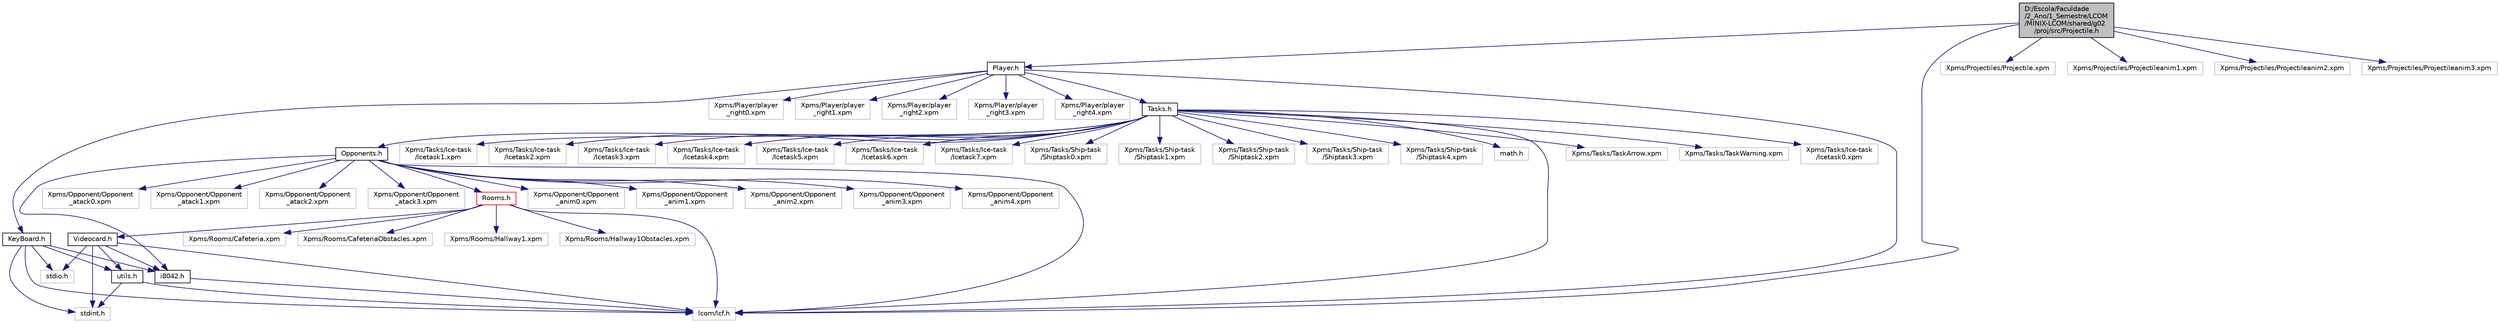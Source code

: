 digraph "D:/Escola/Faculdade/2_Ano/1_Semestre/LCOM/MINIX-LCOM/shared/g02/proj/src/Projectile.h"
{
 // LATEX_PDF_SIZE
  edge [fontname="Helvetica",fontsize="10",labelfontname="Helvetica",labelfontsize="10"];
  node [fontname="Helvetica",fontsize="10",shape=record];
  Node1 [label="D:/Escola/Faculdade\l/2_Ano/1_Semestre/LCOM\l/MINIX-LCOM/shared/g02\l/proj/src/Projectile.h",height=0.2,width=0.4,color="black", fillcolor="grey75", style="filled", fontcolor="black",tooltip=" "];
  Node1 -> Node2 [color="midnightblue",fontsize="10",style="solid",fontname="Helvetica"];
  Node2 [label="lcom/lcf.h",height=0.2,width=0.4,color="grey75", fillcolor="white", style="filled",tooltip=" "];
  Node1 -> Node3 [color="midnightblue",fontsize="10",style="solid",fontname="Helvetica"];
  Node3 [label="Player.h",height=0.2,width=0.4,color="black", fillcolor="white", style="filled",URL="$_player_8h.html",tooltip=" "];
  Node3 -> Node2 [color="midnightblue",fontsize="10",style="solid",fontname="Helvetica"];
  Node3 -> Node4 [color="midnightblue",fontsize="10",style="solid",fontname="Helvetica"];
  Node4 [label="KeyBoard.h",height=0.2,width=0.4,color="black", fillcolor="white", style="filled",URL="$_key_board_8h.html",tooltip=" "];
  Node4 -> Node2 [color="midnightblue",fontsize="10",style="solid",fontname="Helvetica"];
  Node4 -> Node5 [color="midnightblue",fontsize="10",style="solid",fontname="Helvetica"];
  Node5 [label="stdint.h",height=0.2,width=0.4,color="grey75", fillcolor="white", style="filled",tooltip=" "];
  Node4 -> Node6 [color="midnightblue",fontsize="10",style="solid",fontname="Helvetica"];
  Node6 [label="stdio.h",height=0.2,width=0.4,color="grey75", fillcolor="white", style="filled",tooltip=" "];
  Node4 -> Node7 [color="midnightblue",fontsize="10",style="solid",fontname="Helvetica"];
  Node7 [label="i8042.h",height=0.2,width=0.4,color="black", fillcolor="white", style="filled",URL="$i8042_8h.html",tooltip=" "];
  Node7 -> Node2 [color="midnightblue",fontsize="10",style="solid",fontname="Helvetica"];
  Node4 -> Node8 [color="midnightblue",fontsize="10",style="solid",fontname="Helvetica"];
  Node8 [label="utils.h",height=0.2,width=0.4,color="black", fillcolor="white", style="filled",URL="$utils_8h.html",tooltip=" "];
  Node8 -> Node2 [color="midnightblue",fontsize="10",style="solid",fontname="Helvetica"];
  Node8 -> Node5 [color="midnightblue",fontsize="10",style="solid",fontname="Helvetica"];
  Node3 -> Node9 [color="midnightblue",fontsize="10",style="solid",fontname="Helvetica"];
  Node9 [label="Tasks.h",height=0.2,width=0.4,color="black", fillcolor="white", style="filled",URL="$_tasks_8h.html",tooltip=" "];
  Node9 -> Node2 [color="midnightblue",fontsize="10",style="solid",fontname="Helvetica"];
  Node9 -> Node10 [color="midnightblue",fontsize="10",style="solid",fontname="Helvetica"];
  Node10 [label="math.h",height=0.2,width=0.4,color="grey75", fillcolor="white", style="filled",tooltip=" "];
  Node9 -> Node11 [color="midnightblue",fontsize="10",style="solid",fontname="Helvetica"];
  Node11 [label="Opponents.h",height=0.2,width=0.4,color="black", fillcolor="white", style="filled",URL="$_opponents_8h.html",tooltip=" "];
  Node11 -> Node2 [color="midnightblue",fontsize="10",style="solid",fontname="Helvetica"];
  Node11 -> Node7 [color="midnightblue",fontsize="10",style="solid",fontname="Helvetica"];
  Node11 -> Node12 [color="midnightblue",fontsize="10",style="solid",fontname="Helvetica"];
  Node12 [label="Rooms.h",height=0.2,width=0.4,color="red", fillcolor="white", style="filled",URL="$_rooms_8h.html",tooltip=" "];
  Node12 -> Node2 [color="midnightblue",fontsize="10",style="solid",fontname="Helvetica"];
  Node12 -> Node13 [color="midnightblue",fontsize="10",style="solid",fontname="Helvetica"];
  Node13 [label="Videocard.h",height=0.2,width=0.4,color="black", fillcolor="white", style="filled",URL="$_videocard_8h.html",tooltip=" "];
  Node13 -> Node2 [color="midnightblue",fontsize="10",style="solid",fontname="Helvetica"];
  Node13 -> Node5 [color="midnightblue",fontsize="10",style="solid",fontname="Helvetica"];
  Node13 -> Node6 [color="midnightblue",fontsize="10",style="solid",fontname="Helvetica"];
  Node13 -> Node7 [color="midnightblue",fontsize="10",style="solid",fontname="Helvetica"];
  Node13 -> Node8 [color="midnightblue",fontsize="10",style="solid",fontname="Helvetica"];
  Node12 -> Node14 [color="midnightblue",fontsize="10",style="solid",fontname="Helvetica"];
  Node14 [label="Xpms/Rooms/Cafeteria.xpm",height=0.2,width=0.4,color="grey75", fillcolor="white", style="filled",tooltip=" "];
  Node12 -> Node15 [color="midnightblue",fontsize="10",style="solid",fontname="Helvetica"];
  Node15 [label="Xpms/Rooms/CafeteriaObstacles.xpm",height=0.2,width=0.4,color="grey75", fillcolor="white", style="filled",tooltip=" "];
  Node12 -> Node16 [color="midnightblue",fontsize="10",style="solid",fontname="Helvetica"];
  Node16 [label="Xpms/Rooms/Hallway1.xpm",height=0.2,width=0.4,color="grey75", fillcolor="white", style="filled",tooltip=" "];
  Node12 -> Node17 [color="midnightblue",fontsize="10",style="solid",fontname="Helvetica"];
  Node17 [label="Xpms/Rooms/Hallway1Obstacles.xpm",height=0.2,width=0.4,color="grey75", fillcolor="white", style="filled",tooltip=" "];
  Node11 -> Node40 [color="midnightblue",fontsize="10",style="solid",fontname="Helvetica"];
  Node40 [label="Xpms/Opponent/Opponent\l_anim0.xpm",height=0.2,width=0.4,color="grey75", fillcolor="white", style="filled",tooltip=" "];
  Node11 -> Node41 [color="midnightblue",fontsize="10",style="solid",fontname="Helvetica"];
  Node41 [label="Xpms/Opponent/Opponent\l_anim1.xpm",height=0.2,width=0.4,color="grey75", fillcolor="white", style="filled",tooltip=" "];
  Node11 -> Node42 [color="midnightblue",fontsize="10",style="solid",fontname="Helvetica"];
  Node42 [label="Xpms/Opponent/Opponent\l_anim2.xpm",height=0.2,width=0.4,color="grey75", fillcolor="white", style="filled",tooltip=" "];
  Node11 -> Node43 [color="midnightblue",fontsize="10",style="solid",fontname="Helvetica"];
  Node43 [label="Xpms/Opponent/Opponent\l_anim3.xpm",height=0.2,width=0.4,color="grey75", fillcolor="white", style="filled",tooltip=" "];
  Node11 -> Node44 [color="midnightblue",fontsize="10",style="solid",fontname="Helvetica"];
  Node44 [label="Xpms/Opponent/Opponent\l_anim4.xpm",height=0.2,width=0.4,color="grey75", fillcolor="white", style="filled",tooltip=" "];
  Node11 -> Node45 [color="midnightblue",fontsize="10",style="solid",fontname="Helvetica"];
  Node45 [label="Xpms/Opponent/Opponent\l_atack0.xpm",height=0.2,width=0.4,color="grey75", fillcolor="white", style="filled",tooltip=" "];
  Node11 -> Node46 [color="midnightblue",fontsize="10",style="solid",fontname="Helvetica"];
  Node46 [label="Xpms/Opponent/Opponent\l_atack1.xpm",height=0.2,width=0.4,color="grey75", fillcolor="white", style="filled",tooltip=" "];
  Node11 -> Node47 [color="midnightblue",fontsize="10",style="solid",fontname="Helvetica"];
  Node47 [label="Xpms/Opponent/Opponent\l_atack2.xpm",height=0.2,width=0.4,color="grey75", fillcolor="white", style="filled",tooltip=" "];
  Node11 -> Node48 [color="midnightblue",fontsize="10",style="solid",fontname="Helvetica"];
  Node48 [label="Xpms/Opponent/Opponent\l_atack3.xpm",height=0.2,width=0.4,color="grey75", fillcolor="white", style="filled",tooltip=" "];
  Node9 -> Node49 [color="midnightblue",fontsize="10",style="solid",fontname="Helvetica"];
  Node49 [label="Xpms/Tasks/TaskArrow.xpm",height=0.2,width=0.4,color="grey75", fillcolor="white", style="filled",tooltip=" "];
  Node9 -> Node50 [color="midnightblue",fontsize="10",style="solid",fontname="Helvetica"];
  Node50 [label="Xpms/Tasks/TaskWarning.xpm",height=0.2,width=0.4,color="grey75", fillcolor="white", style="filled",tooltip=" "];
  Node9 -> Node51 [color="midnightblue",fontsize="10",style="solid",fontname="Helvetica"];
  Node51 [label="Xpms/Tasks/Ice-task\l/Icetask0.xpm",height=0.2,width=0.4,color="grey75", fillcolor="white", style="filled",tooltip=" "];
  Node9 -> Node52 [color="midnightblue",fontsize="10",style="solid",fontname="Helvetica"];
  Node52 [label="Xpms/Tasks/Ice-task\l/Icetask1.xpm",height=0.2,width=0.4,color="grey75", fillcolor="white", style="filled",tooltip=" "];
  Node9 -> Node53 [color="midnightblue",fontsize="10",style="solid",fontname="Helvetica"];
  Node53 [label="Xpms/Tasks/Ice-task\l/Icetask2.xpm",height=0.2,width=0.4,color="grey75", fillcolor="white", style="filled",tooltip=" "];
  Node9 -> Node54 [color="midnightblue",fontsize="10",style="solid",fontname="Helvetica"];
  Node54 [label="Xpms/Tasks/Ice-task\l/Icetask3.xpm",height=0.2,width=0.4,color="grey75", fillcolor="white", style="filled",tooltip=" "];
  Node9 -> Node55 [color="midnightblue",fontsize="10",style="solid",fontname="Helvetica"];
  Node55 [label="Xpms/Tasks/Ice-task\l/Icetask4.xpm",height=0.2,width=0.4,color="grey75", fillcolor="white", style="filled",tooltip=" "];
  Node9 -> Node56 [color="midnightblue",fontsize="10",style="solid",fontname="Helvetica"];
  Node56 [label="Xpms/Tasks/Ice-task\l/Icetask5.xpm",height=0.2,width=0.4,color="grey75", fillcolor="white", style="filled",tooltip=" "];
  Node9 -> Node57 [color="midnightblue",fontsize="10",style="solid",fontname="Helvetica"];
  Node57 [label="Xpms/Tasks/Ice-task\l/Icetask6.xpm",height=0.2,width=0.4,color="grey75", fillcolor="white", style="filled",tooltip=" "];
  Node9 -> Node58 [color="midnightblue",fontsize="10",style="solid",fontname="Helvetica"];
  Node58 [label="Xpms/Tasks/Ice-task\l/Icetask7.xpm",height=0.2,width=0.4,color="grey75", fillcolor="white", style="filled",tooltip=" "];
  Node9 -> Node59 [color="midnightblue",fontsize="10",style="solid",fontname="Helvetica"];
  Node59 [label="Xpms/Tasks/Ship-task\l/Shiptask0.xpm",height=0.2,width=0.4,color="grey75", fillcolor="white", style="filled",tooltip=" "];
  Node9 -> Node60 [color="midnightblue",fontsize="10",style="solid",fontname="Helvetica"];
  Node60 [label="Xpms/Tasks/Ship-task\l/Shiptask1.xpm",height=0.2,width=0.4,color="grey75", fillcolor="white", style="filled",tooltip=" "];
  Node9 -> Node61 [color="midnightblue",fontsize="10",style="solid",fontname="Helvetica"];
  Node61 [label="Xpms/Tasks/Ship-task\l/Shiptask2.xpm",height=0.2,width=0.4,color="grey75", fillcolor="white", style="filled",tooltip=" "];
  Node9 -> Node62 [color="midnightblue",fontsize="10",style="solid",fontname="Helvetica"];
  Node62 [label="Xpms/Tasks/Ship-task\l/Shiptask3.xpm",height=0.2,width=0.4,color="grey75", fillcolor="white", style="filled",tooltip=" "];
  Node9 -> Node63 [color="midnightblue",fontsize="10",style="solid",fontname="Helvetica"];
  Node63 [label="Xpms/Tasks/Ship-task\l/Shiptask4.xpm",height=0.2,width=0.4,color="grey75", fillcolor="white", style="filled",tooltip=" "];
  Node3 -> Node64 [color="midnightblue",fontsize="10",style="solid",fontname="Helvetica"];
  Node64 [label="Xpms/Player/player\l_right0.xpm",height=0.2,width=0.4,color="grey75", fillcolor="white", style="filled",tooltip=" "];
  Node3 -> Node65 [color="midnightblue",fontsize="10",style="solid",fontname="Helvetica"];
  Node65 [label="Xpms/Player/player\l_right1.xpm",height=0.2,width=0.4,color="grey75", fillcolor="white", style="filled",tooltip=" "];
  Node3 -> Node66 [color="midnightblue",fontsize="10",style="solid",fontname="Helvetica"];
  Node66 [label="Xpms/Player/player\l_right2.xpm",height=0.2,width=0.4,color="grey75", fillcolor="white", style="filled",tooltip=" "];
  Node3 -> Node67 [color="midnightblue",fontsize="10",style="solid",fontname="Helvetica"];
  Node67 [label="Xpms/Player/player\l_right3.xpm",height=0.2,width=0.4,color="grey75", fillcolor="white", style="filled",tooltip=" "];
  Node3 -> Node68 [color="midnightblue",fontsize="10",style="solid",fontname="Helvetica"];
  Node68 [label="Xpms/Player/player\l_right4.xpm",height=0.2,width=0.4,color="grey75", fillcolor="white", style="filled",tooltip=" "];
  Node1 -> Node69 [color="midnightblue",fontsize="10",style="solid",fontname="Helvetica"];
  Node69 [label="Xpms/Projectiles/Projectile.xpm",height=0.2,width=0.4,color="grey75", fillcolor="white", style="filled",tooltip=" "];
  Node1 -> Node70 [color="midnightblue",fontsize="10",style="solid",fontname="Helvetica"];
  Node70 [label="Xpms/Projectiles/Projectileanim1.xpm",height=0.2,width=0.4,color="grey75", fillcolor="white", style="filled",tooltip=" "];
  Node1 -> Node71 [color="midnightblue",fontsize="10",style="solid",fontname="Helvetica"];
  Node71 [label="Xpms/Projectiles/Projectileanim2.xpm",height=0.2,width=0.4,color="grey75", fillcolor="white", style="filled",tooltip=" "];
  Node1 -> Node72 [color="midnightblue",fontsize="10",style="solid",fontname="Helvetica"];
  Node72 [label="Xpms/Projectiles/Projectileanim3.xpm",height=0.2,width=0.4,color="grey75", fillcolor="white", style="filled",tooltip=" "];
}
